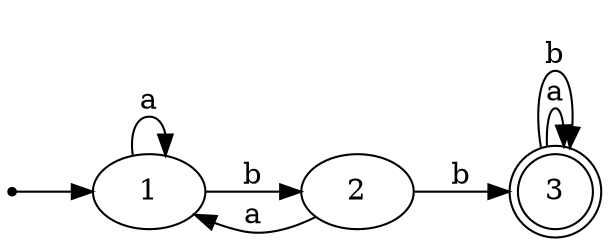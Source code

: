 digraph {
  rankdir=LR;
  inic [shape=point];
  inic -> 1;

  1 -> 1 [label="a"];
  1 -> 2 [label="b"];
  2 -> 1 [label="a"];
  2 -> 3 [label="b"];
  3 -> 3 [label="a"];
  3 -> 3 [label="b"];

  3 [shape=doublecircle];
}
